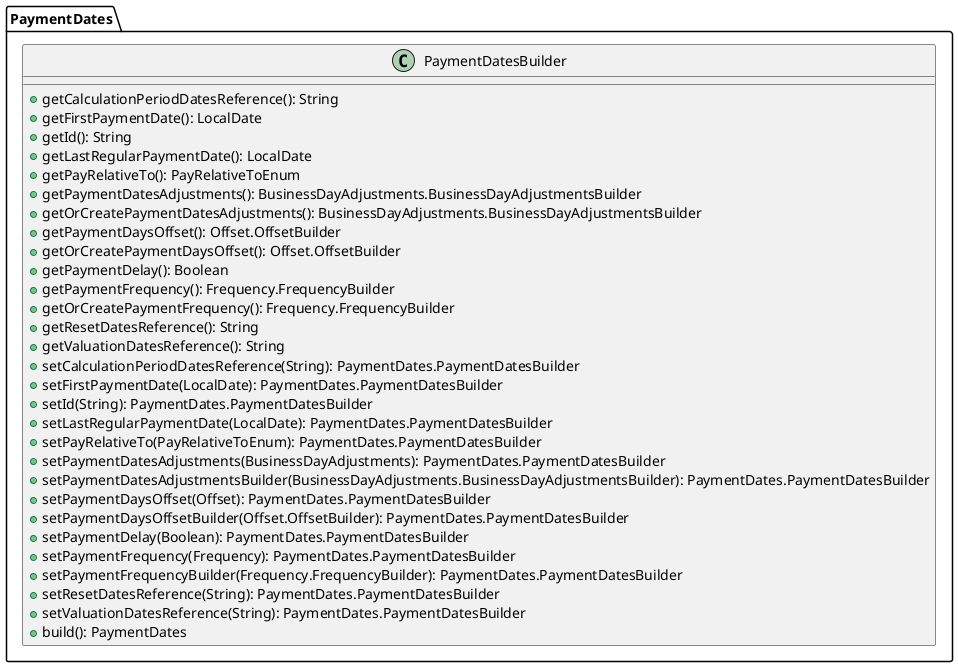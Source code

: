@startuml

    class PaymentDates.PaymentDatesBuilder [[PaymentDates.PaymentDatesBuilder.html]] {
        +getCalculationPeriodDatesReference(): String
        +getFirstPaymentDate(): LocalDate
        +getId(): String
        +getLastRegularPaymentDate(): LocalDate
        +getPayRelativeTo(): PayRelativeToEnum
        +getPaymentDatesAdjustments(): BusinessDayAdjustments.BusinessDayAdjustmentsBuilder
        +getOrCreatePaymentDatesAdjustments(): BusinessDayAdjustments.BusinessDayAdjustmentsBuilder
        +getPaymentDaysOffset(): Offset.OffsetBuilder
        +getOrCreatePaymentDaysOffset(): Offset.OffsetBuilder
        +getPaymentDelay(): Boolean
        +getPaymentFrequency(): Frequency.FrequencyBuilder
        +getOrCreatePaymentFrequency(): Frequency.FrequencyBuilder
        +getResetDatesReference(): String
        +getValuationDatesReference(): String
        +setCalculationPeriodDatesReference(String): PaymentDates.PaymentDatesBuilder
        +setFirstPaymentDate(LocalDate): PaymentDates.PaymentDatesBuilder
        +setId(String): PaymentDates.PaymentDatesBuilder
        +setLastRegularPaymentDate(LocalDate): PaymentDates.PaymentDatesBuilder
        +setPayRelativeTo(PayRelativeToEnum): PaymentDates.PaymentDatesBuilder
        +setPaymentDatesAdjustments(BusinessDayAdjustments): PaymentDates.PaymentDatesBuilder
        +setPaymentDatesAdjustmentsBuilder(BusinessDayAdjustments.BusinessDayAdjustmentsBuilder): PaymentDates.PaymentDatesBuilder
        +setPaymentDaysOffset(Offset): PaymentDates.PaymentDatesBuilder
        +setPaymentDaysOffsetBuilder(Offset.OffsetBuilder): PaymentDates.PaymentDatesBuilder
        +setPaymentDelay(Boolean): PaymentDates.PaymentDatesBuilder
        +setPaymentFrequency(Frequency): PaymentDates.PaymentDatesBuilder
        +setPaymentFrequencyBuilder(Frequency.FrequencyBuilder): PaymentDates.PaymentDatesBuilder
        +setResetDatesReference(String): PaymentDates.PaymentDatesBuilder
        +setValuationDatesReference(String): PaymentDates.PaymentDatesBuilder
        +build(): PaymentDates
    }

@enduml
